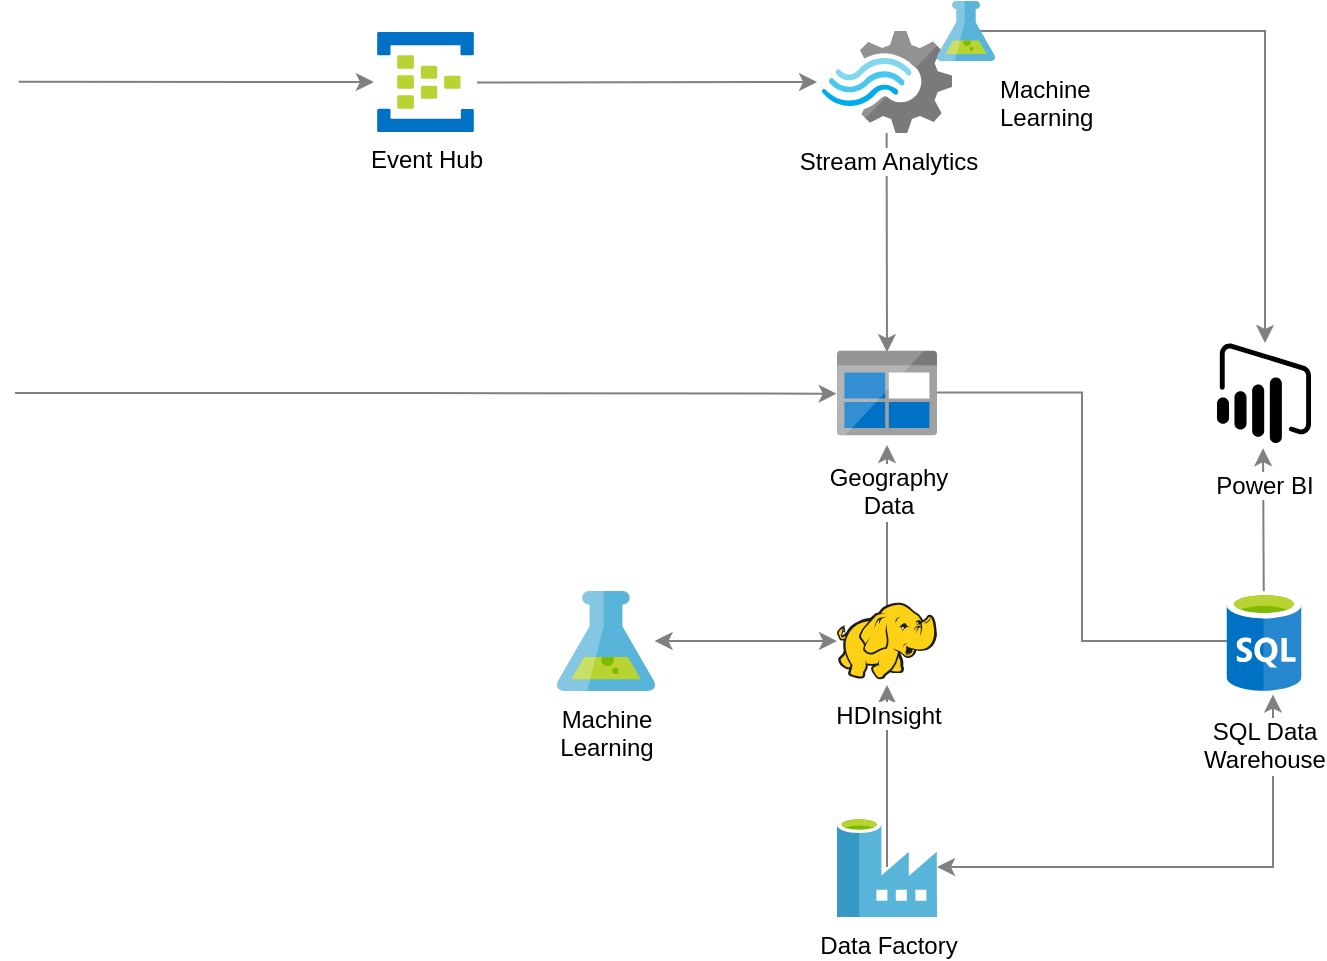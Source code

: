 <mxfile version="15.5.7" type="github">
  <diagram id="WI9T0HZ2pTsCkuznbFz-" name="Page-1">
    <mxGraphModel dx="1246" dy="573" grid="1" gridSize="10" guides="1" tooltips="1" connect="1" arrows="1" fold="1" page="1" pageScale="1" pageWidth="1169" pageHeight="827" math="0" shadow="0">
      <root>
        <mxCell id="0" />
        <mxCell id="1" parent="0" />
        <mxCell id="AcxdMaKK0mU5kZiv2lnr-49" style="edgeStyle=elbowEdgeStyle;rounded=0;orthogonalLoop=1;jettySize=auto;elbow=vertical;html=1;strokeColor=#808080;entryX=-0.032;entryY=0.493;entryDx=0;entryDy=0;entryPerimeter=0;exitX=1.016;exitY=0.498;exitDx=0;exitDy=0;exitPerimeter=0;" parent="1" target="RLjyjs_sm2IHfBNOWAbh-14" edge="1">
          <mxGeometry relative="1" as="geometry">
            <mxPoint x="286.3" y="223.9" as="sourcePoint" />
            <mxPoint x="1105.5" y="45.5" as="targetPoint" />
          </mxGeometry>
        </mxCell>
        <mxCell id="RLjyjs_sm2IHfBNOWAbh-35" style="edgeStyle=elbowEdgeStyle;rounded=0;orthogonalLoop=1;jettySize=auto;html=1;strokeColor=#808080;entryX=-0.003;entryY=0.508;entryDx=0;entryDy=0;entryPerimeter=0;" parent="1" target="RLjyjs_sm2IHfBNOWAbh-19" edge="1">
          <mxGeometry relative="1" as="geometry">
            <mxPoint x="284.5" y="379.5" as="sourcePoint" />
          </mxGeometry>
        </mxCell>
        <mxCell id="RLjyjs_sm2IHfBNOWAbh-27" style="edgeStyle=elbowEdgeStyle;rounded=0;orthogonalLoop=1;jettySize=auto;html=1;strokeColor=#808080;entryX=-0.038;entryY=0.5;entryDx=0;entryDy=0;entryPerimeter=0;exitX=1.031;exitY=0.506;exitDx=0;exitDy=0;exitPerimeter=0;elbow=vertical;" parent="1" source="RLjyjs_sm2IHfBNOWAbh-14" target="RLjyjs_sm2IHfBNOWAbh-16" edge="1">
          <mxGeometry relative="1" as="geometry" />
        </mxCell>
        <mxCell id="RLjyjs_sm2IHfBNOWAbh-37" style="edgeStyle=elbowEdgeStyle;rounded=0;orthogonalLoop=1;jettySize=auto;html=1;strokeColor=#808080;entryX=0.496;entryY=0.02;entryDx=0;entryDy=0;entryPerimeter=0;exitX=0.497;exitY=1;exitDx=0;exitDy=0;exitPerimeter=0;" parent="1" source="RLjyjs_sm2IHfBNOWAbh-16" target="RLjyjs_sm2IHfBNOWAbh-19" edge="1">
          <mxGeometry relative="1" as="geometry" />
        </mxCell>
        <mxCell id="RLjyjs_sm2IHfBNOWAbh-28" style="edgeStyle=elbowEdgeStyle;rounded=0;orthogonalLoop=1;jettySize=auto;html=1;strokeColor=#808080;" parent="1" source="RLjyjs_sm2IHfBNOWAbh-17" target="RLjyjs_sm2IHfBNOWAbh-24" edge="1">
          <mxGeometry relative="1" as="geometry">
            <Array as="points">
              <mxPoint x="909.5" y="295.5" />
            </Array>
          </mxGeometry>
        </mxCell>
        <mxCell id="RLjyjs_sm2IHfBNOWAbh-36" style="edgeStyle=elbowEdgeStyle;rounded=0;orthogonalLoop=1;jettySize=auto;html=1;strokeColor=#808080;exitX=0.997;exitY=0.495;exitDx=0;exitDy=0;exitPerimeter=0;" parent="1" source="RLjyjs_sm2IHfBNOWAbh-19" target="RLjyjs_sm2IHfBNOWAbh-23" edge="1">
          <mxGeometry relative="1" as="geometry" />
        </mxCell>
        <mxCell id="RLjyjs_sm2IHfBNOWAbh-32" style="edgeStyle=elbowEdgeStyle;rounded=0;orthogonalLoop=1;jettySize=auto;html=1;strokeColor=#808080;entryX=0.996;entryY=0.508;entryDx=0;entryDy=0;entryPerimeter=0;startArrow=classic;startFill=1;elbow=vertical;" parent="1" target="RLjyjs_sm2IHfBNOWAbh-21" edge="1">
          <mxGeometry relative="1" as="geometry">
            <mxPoint x="695.5" y="503.5" as="sourcePoint" />
          </mxGeometry>
        </mxCell>
        <mxCell id="RLjyjs_sm2IHfBNOWAbh-33" style="edgeStyle=elbowEdgeStyle;rounded=0;orthogonalLoop=1;jettySize=auto;html=1;strokeColor=#808080;" parent="1" source="RLjyjs_sm2IHfBNOWAbh-20" edge="1">
          <mxGeometry relative="1" as="geometry">
            <mxPoint x="720.5" y="405.5" as="targetPoint" />
          </mxGeometry>
        </mxCell>
        <mxCell id="RLjyjs_sm2IHfBNOWAbh-31" style="edgeStyle=elbowEdgeStyle;rounded=0;orthogonalLoop=1;jettySize=auto;html=1;strokeColor=#808080;" parent="1" source="RLjyjs_sm2IHfBNOWAbh-22" edge="1">
          <mxGeometry relative="1" as="geometry">
            <mxPoint x="720.5" y="525.5" as="targetPoint" />
          </mxGeometry>
        </mxCell>
        <mxCell id="RLjyjs_sm2IHfBNOWAbh-29" style="edgeStyle=elbowEdgeStyle;rounded=0;orthogonalLoop=1;jettySize=auto;html=1;entryX=0.494;entryY=1.052;entryDx=0;entryDy=0;entryPerimeter=0;strokeColor=#808080;" parent="1" source="RLjyjs_sm2IHfBNOWAbh-23" target="RLjyjs_sm2IHfBNOWAbh-24" edge="1">
          <mxGeometry relative="1" as="geometry" />
        </mxCell>
        <mxCell id="RLjyjs_sm2IHfBNOWAbh-30" style="edgeStyle=elbowEdgeStyle;rounded=0;orthogonalLoop=1;jettySize=auto;html=1;strokeColor=#808080;exitX=0.62;exitY=1.036;exitDx=0;exitDy=0;exitPerimeter=0;startArrow=classic;startFill=1;" parent="1" source="RLjyjs_sm2IHfBNOWAbh-23" edge="1">
          <mxGeometry relative="1" as="geometry">
            <mxPoint x="745.5" y="616.5" as="targetPoint" />
            <Array as="points">
              <mxPoint x="913.5" y="616.5" />
            </Array>
          </mxGeometry>
        </mxCell>
        <mxCell id="RLjyjs_sm2IHfBNOWAbh-14" value="Event Hub" style="aspect=fixed;html=1;perimeter=none;align=center;shadow=0;dashed=0;image;fontSize=12;image=img/lib/mscae/Event_Hubs.svg;labelBackgroundColor=#ffffff;fillColor=#4D9900;" parent="1" vertex="1">
          <mxGeometry x="465.5" y="199.0" width="48.5" height="50" as="geometry" />
        </mxCell>
        <mxCell id="RLjyjs_sm2IHfBNOWAbh-16" value="Stream Analytics" style="aspect=fixed;html=1;perimeter=none;align=center;shadow=0;dashed=0;image;fontSize=12;image=img/lib/mscae/Stream_Analytics.svg;labelBackgroundColor=#ffffff;fillColor=#4D9900;" parent="1" vertex="1">
          <mxGeometry x="688.0" y="198.5" width="65" height="51" as="geometry" />
        </mxCell>
        <mxCell id="RLjyjs_sm2IHfBNOWAbh-17" value="Machine&lt;br&gt;Learning" style="aspect=fixed;html=1;perimeter=none;align=left;shadow=0;dashed=0;image;fontSize=12;image=img/lib/mscae/Machine_Learning.svg;labelBackgroundColor=#ffffff;fillColor=#4D9900;labelPosition=right;verticalLabelPosition=bottom;verticalAlign=top;" parent="1" vertex="1">
          <mxGeometry x="745.5" y="183.5" width="29" height="30" as="geometry" />
        </mxCell>
        <mxCell id="RLjyjs_sm2IHfBNOWAbh-19" value="Geography&lt;br&gt;Data" style="aspect=fixed;html=1;perimeter=none;align=center;shadow=0;dashed=0;image;fontSize=12;image=img/lib/mscae/BlobBlock.svg;labelBackgroundColor=#ffffff;fillColor=#4D9900;spacingTop=7;" parent="1" vertex="1">
          <mxGeometry x="695.5" y="358.25" width="50" height="42.5" as="geometry" />
        </mxCell>
        <mxCell id="RLjyjs_sm2IHfBNOWAbh-20" value="HDInsight" style="aspect=fixed;html=1;perimeter=none;align=center;shadow=0;dashed=0;image;fontSize=12;image=img/lib/mscae/HDInsight.svg;labelBackgroundColor=#ffffff;fillColor=#4D9900;spacingTop=4;" parent="1" vertex="1">
          <mxGeometry x="695.5" y="484.25" width="50" height="38.5" as="geometry" />
        </mxCell>
        <mxCell id="RLjyjs_sm2IHfBNOWAbh-21" value="Machine&lt;br&gt;Learning" style="aspect=fixed;html=1;perimeter=none;align=center;shadow=0;dashed=0;image;fontSize=12;image=img/lib/mscae/Machine_Learning.svg;labelBackgroundColor=#ffffff;fillColor=#4D9900;" parent="1" vertex="1">
          <mxGeometry x="555.5" y="478.5" width="49" height="50" as="geometry" />
        </mxCell>
        <mxCell id="RLjyjs_sm2IHfBNOWAbh-22" value="Data Factory" style="aspect=fixed;html=1;perimeter=none;align=center;shadow=0;dashed=0;image;fontSize=12;image=img/lib/mscae/Data_Factory.svg;labelBackgroundColor=#ffffff;fillColor=#4D9900;" parent="1" vertex="1">
          <mxGeometry x="695.5" y="591.5" width="50" height="50" as="geometry" />
        </mxCell>
        <mxCell id="RLjyjs_sm2IHfBNOWAbh-23" value="SQL Data&lt;br&gt;Warehouse" style="aspect=fixed;html=1;perimeter=none;align=center;shadow=0;dashed=0;image;fontSize=12;image=img/lib/mscae/SQL_Database_generic.svg;labelBackgroundColor=#ffffff;fillColor=#4D9900;spacingTop=6;" parent="1" vertex="1">
          <mxGeometry x="890.25" y="478.5" width="37.5" height="50" as="geometry" />
        </mxCell>
        <mxCell id="RLjyjs_sm2IHfBNOWAbh-24" value="Power BI" style="shadow=0;dashed=0;html=1;strokeColor=none;labelPosition=center;verticalLabelPosition=bottom;verticalAlign=top;align=center;shape=mxgraph.mscae.cloud.power_bi_embedded;fillColor=#000000;pointerEvents=1;labelBackgroundColor=#ffffff;spacingTop=7;" parent="1" vertex="1">
          <mxGeometry x="885.5" y="354.5" width="47" height="50" as="geometry" />
        </mxCell>
      </root>
    </mxGraphModel>
  </diagram>
</mxfile>
